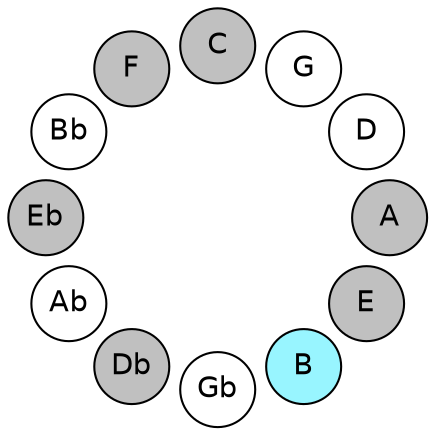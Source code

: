 
graph {

layout = circo;
mindist = .1

node [shape = circle, fontname = Helvetica, margin = 0, style = filled]
edge [style=invis]

subgraph 1 {
	E -- B -- Gb -- Db -- Ab -- Eb -- Bb -- F -- C -- G -- D -- A -- E
}

E [fillcolor = gray];
B [fillcolor = cadetblue1];
Gb [fillcolor = white];
Db [fillcolor = gray];
Ab [fillcolor = white];
Eb [fillcolor = gray];
Bb [fillcolor = white];
F [fillcolor = gray];
C [fillcolor = gray];
G [fillcolor = white];
D [fillcolor = white];
A [fillcolor = gray];
}
